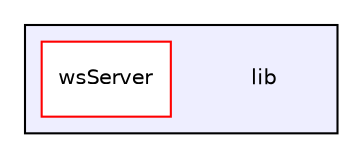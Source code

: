 digraph "lib" {
  compound=true
  node [ fontsize="10", fontname="Helvetica"];
  edge [ labelfontsize="10", labelfontname="Helvetica"];
  subgraph clusterdir_97aefd0d527b934f1d99a682da8fe6a9 {
    graph [ bgcolor="#eeeeff", pencolor="black", label="" URL="dir_97aefd0d527b934f1d99a682da8fe6a9.html"];
    dir_97aefd0d527b934f1d99a682da8fe6a9 [shape=plaintext label="lib"];
  dir_1307711b428f7fec1457907a4e35c099 [shape=box label="wsServer" fillcolor="white" style="filled" color="red" URL="dir_1307711b428f7fec1457907a4e35c099.html"];
  }
}
